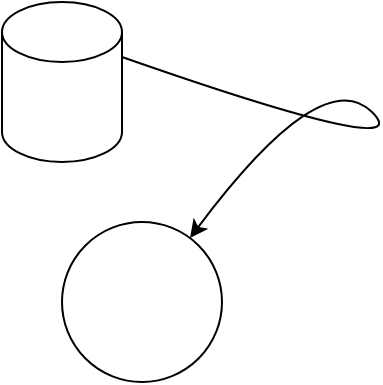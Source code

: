 <mxfile version="27.0.9">
  <diagram name="Página-1" id="barwqvNlg_2j4y0am8GR">
    <mxGraphModel dx="1426" dy="777" grid="1" gridSize="10" guides="1" tooltips="1" connect="1" arrows="1" fold="1" page="1" pageScale="1" pageWidth="827" pageHeight="1169" math="0" shadow="0">
      <root>
        <mxCell id="0" />
        <mxCell id="1" parent="0" />
        <mxCell id="vwjhsTzOhqeElDqB1p6Y-1" value="" style="ellipse;whiteSpace=wrap;html=1;aspect=fixed;" parent="1" vertex="1">
          <mxGeometry x="260" y="460" width="80" height="80" as="geometry" />
        </mxCell>
        <mxCell id="vwjhsTzOhqeElDqB1p6Y-2" value="" style="curved=1;endArrow=classic;html=1;rounded=0;exitX=1;exitY=0;exitDx=0;exitDy=27.5;exitPerimeter=0;" parent="1" source="vwjhsTzOhqeElDqB1p6Y-3" target="vwjhsTzOhqeElDqB1p6Y-1" edge="1">
          <mxGeometry width="50" height="50" relative="1" as="geometry">
            <mxPoint x="390" y="430" as="sourcePoint" />
            <mxPoint x="440" y="380" as="targetPoint" />
            <Array as="points">
              <mxPoint x="440" y="430" />
              <mxPoint x="390" y="380" />
            </Array>
          </mxGeometry>
        </mxCell>
        <mxCell id="vwjhsTzOhqeElDqB1p6Y-3" value="" style="shape=cylinder3;whiteSpace=wrap;html=1;boundedLbl=1;backgroundOutline=1;size=15;" parent="1" vertex="1">
          <mxGeometry x="230" y="350" width="60" height="80" as="geometry" />
        </mxCell>
      </root>
    </mxGraphModel>
  </diagram>
</mxfile>
